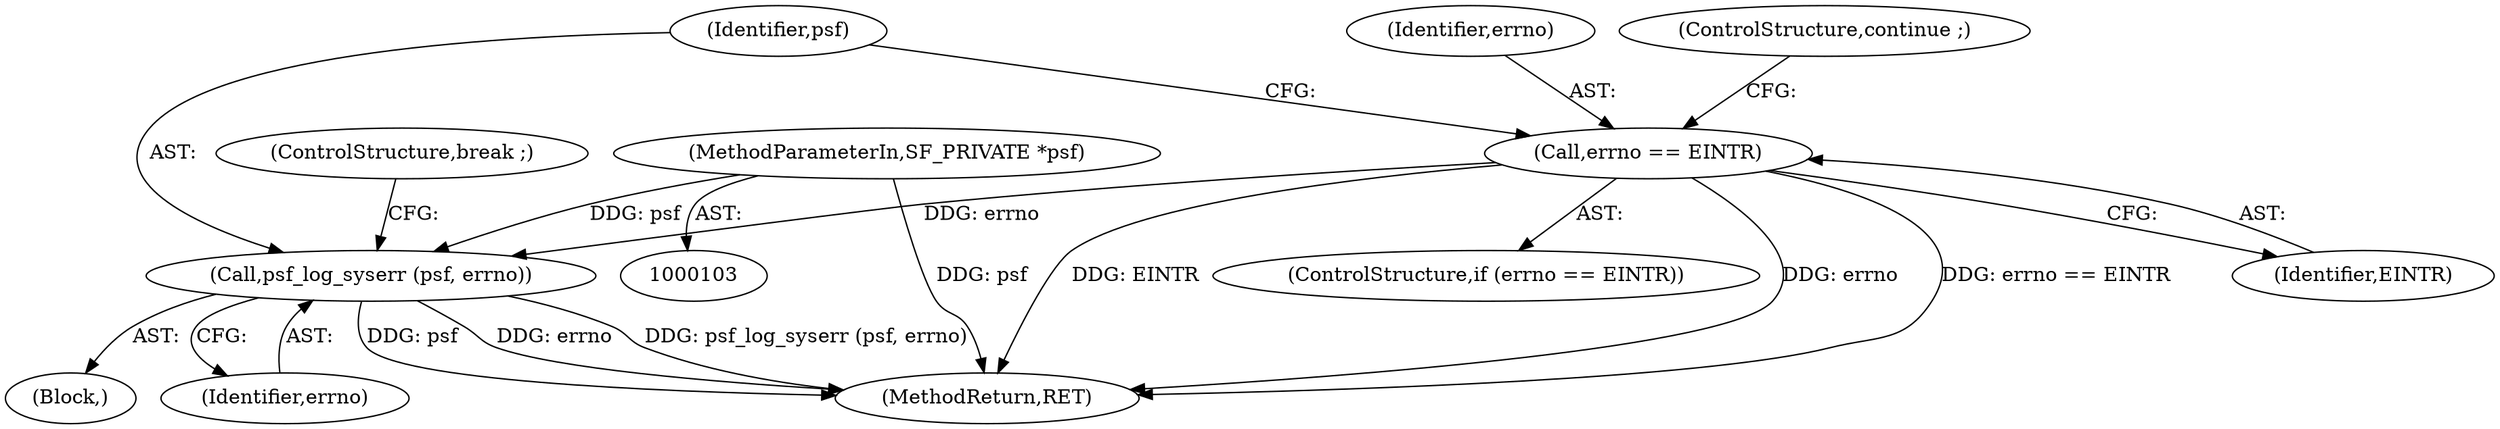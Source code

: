 digraph "0_libsndfile_725c7dbb95bfaf8b4bb7b04820e3a00cceea9ce6@pointer" {
"1000186" [label="(Call,psf_log_syserr (psf, errno))"];
"1000107" [label="(MethodParameterIn,SF_PRIVATE *psf)"];
"1000182" [label="(Call,errno == EINTR)"];
"1000186" [label="(Call,psf_log_syserr (psf, errno))"];
"1000107" [label="(MethodParameterIn,SF_PRIVATE *psf)"];
"1000214" [label="(MethodReturn,RET)"];
"1000185" [label="(ControlStructure,continue ;)"];
"1000187" [label="(Identifier,psf)"];
"1000181" [label="(ControlStructure,if (errno == EINTR))"];
"1000189" [label="(ControlStructure,break ;)"];
"1000180" [label="(Block,)"];
"1000184" [label="(Identifier,EINTR)"];
"1000183" [label="(Identifier,errno)"];
"1000182" [label="(Call,errno == EINTR)"];
"1000188" [label="(Identifier,errno)"];
"1000186" -> "1000180"  [label="AST: "];
"1000186" -> "1000188"  [label="CFG: "];
"1000187" -> "1000186"  [label="AST: "];
"1000188" -> "1000186"  [label="AST: "];
"1000189" -> "1000186"  [label="CFG: "];
"1000186" -> "1000214"  [label="DDG: errno"];
"1000186" -> "1000214"  [label="DDG: psf_log_syserr (psf, errno)"];
"1000186" -> "1000214"  [label="DDG: psf"];
"1000107" -> "1000186"  [label="DDG: psf"];
"1000182" -> "1000186"  [label="DDG: errno"];
"1000107" -> "1000103"  [label="AST: "];
"1000107" -> "1000214"  [label="DDG: psf"];
"1000182" -> "1000181"  [label="AST: "];
"1000182" -> "1000184"  [label="CFG: "];
"1000183" -> "1000182"  [label="AST: "];
"1000184" -> "1000182"  [label="AST: "];
"1000185" -> "1000182"  [label="CFG: "];
"1000187" -> "1000182"  [label="CFG: "];
"1000182" -> "1000214"  [label="DDG: errno == EINTR"];
"1000182" -> "1000214"  [label="DDG: EINTR"];
"1000182" -> "1000214"  [label="DDG: errno"];
}
